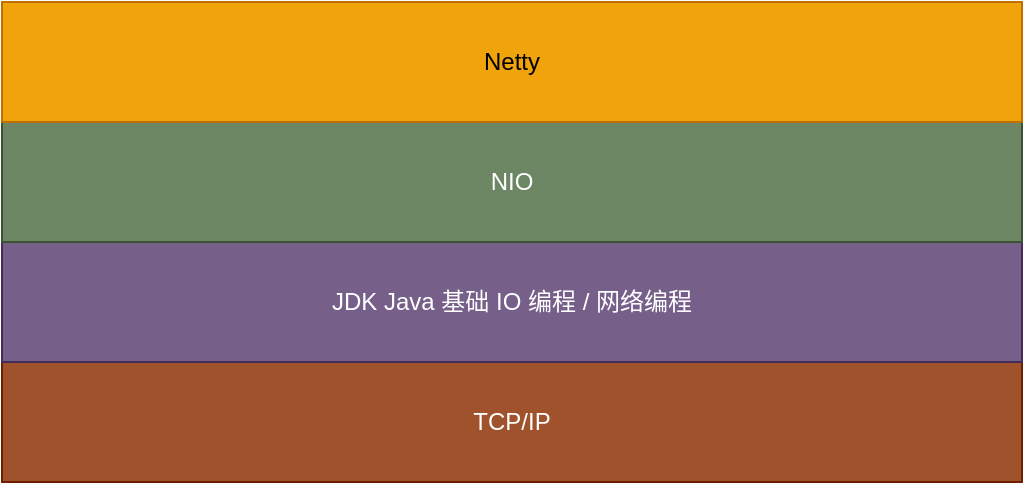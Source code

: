 <mxfile>
    <diagram id="jvfyqs50eir2aMu6LTPA" name="Page-1">
        <mxGraphModel dx="788" dy="1085" grid="1" gridSize="10" guides="1" tooltips="1" connect="1" arrows="1" fold="1" page="1" pageScale="1" pageWidth="850" pageHeight="1100" math="0" shadow="0">
            <root>
                <mxCell id="0"/>
                <mxCell id="1" parent="0"/>
                <mxCell id="2" value="TCP/IP" style="rounded=0;whiteSpace=wrap;html=1;fillColor=#a0522d;fontColor=#ffffff;strokeColor=#6D1F00;" parent="1" vertex="1">
                    <mxGeometry x="180" y="640" width="510" height="60" as="geometry"/>
                </mxCell>
                <mxCell id="3" value="JDK Java 基础 IO 编程 / 网络编程" style="rounded=0;whiteSpace=wrap;html=1;fillColor=#76608a;fontColor=#ffffff;strokeColor=#432D57;" parent="1" vertex="1">
                    <mxGeometry x="180" y="580" width="510" height="60" as="geometry"/>
                </mxCell>
                <mxCell id="4" value="NIO" style="rounded=0;whiteSpace=wrap;html=1;fillColor=#6d8764;fontColor=#ffffff;strokeColor=#3A5431;" parent="1" vertex="1">
                    <mxGeometry x="180" y="520" width="510" height="60" as="geometry"/>
                </mxCell>
                <mxCell id="5" value="Netty" style="rounded=0;whiteSpace=wrap;html=1;fillColor=#f0a30a;fontColor=#000000;strokeColor=#BD7000;" parent="1" vertex="1">
                    <mxGeometry x="180" y="460" width="510" height="60" as="geometry"/>
                </mxCell>
            </root>
        </mxGraphModel>
    </diagram>
</mxfile>